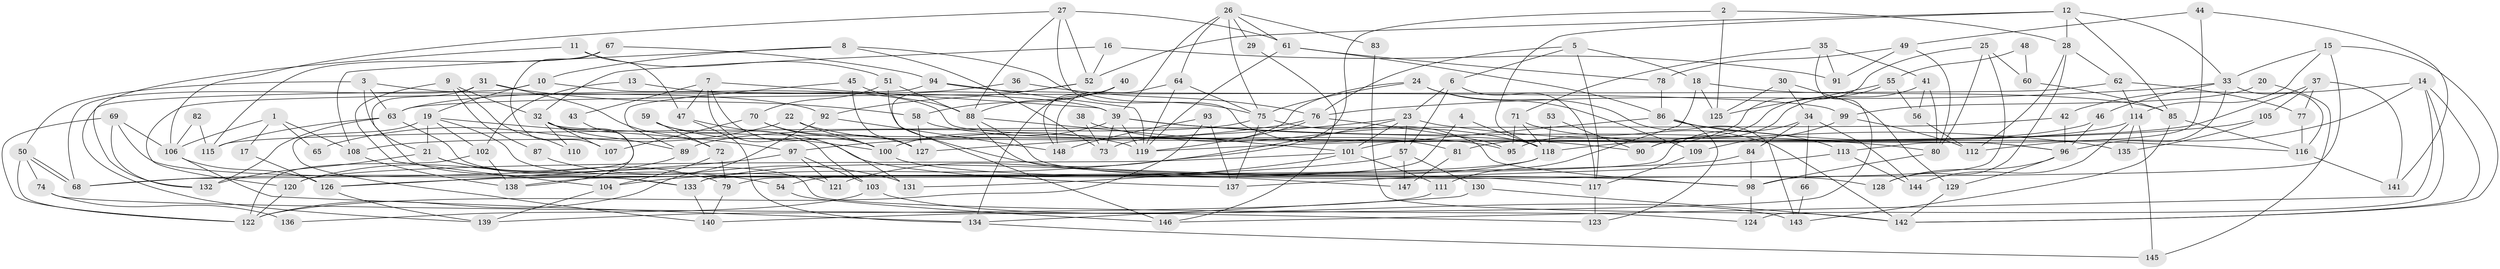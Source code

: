 // coarse degree distribution, {6: 0.18947368421052632, 3: 0.12631578947368421, 4: 0.2, 7: 0.10526315789473684, 10: 0.021052631578947368, 8: 0.05263157894736842, 5: 0.1368421052631579, 2: 0.11578947368421053, 9: 0.042105263157894736, 1: 0.010526315789473684}
// Generated by graph-tools (version 1.1) at 2025/24/03/03/25 07:24:03]
// undirected, 148 vertices, 296 edges
graph export_dot {
graph [start="1"]
  node [color=gray90,style=filled];
  1;
  2;
  3;
  4;
  5;
  6;
  7;
  8;
  9;
  10;
  11;
  12;
  13;
  14;
  15;
  16;
  17;
  18;
  19;
  20;
  21;
  22;
  23;
  24;
  25;
  26;
  27;
  28;
  29;
  30;
  31;
  32;
  33;
  34;
  35;
  36;
  37;
  38;
  39;
  40;
  41;
  42;
  43;
  44;
  45;
  46;
  47;
  48;
  49;
  50;
  51;
  52;
  53;
  54;
  55;
  56;
  57;
  58;
  59;
  60;
  61;
  62;
  63;
  64;
  65;
  66;
  67;
  68;
  69;
  70;
  71;
  72;
  73;
  74;
  75;
  76;
  77;
  78;
  79;
  80;
  81;
  82;
  83;
  84;
  85;
  86;
  87;
  88;
  89;
  90;
  91;
  92;
  93;
  94;
  95;
  96;
  97;
  98;
  99;
  100;
  101;
  102;
  103;
  104;
  105;
  106;
  107;
  108;
  109;
  110;
  111;
  112;
  113;
  114;
  115;
  116;
  117;
  118;
  119;
  120;
  121;
  122;
  123;
  124;
  125;
  126;
  127;
  128;
  129;
  130;
  131;
  132;
  133;
  134;
  135;
  136;
  137;
  138;
  139;
  140;
  141;
  142;
  143;
  144;
  145;
  146;
  147;
  148;
  1 -- 106;
  1 -- 108;
  1 -- 17;
  1 -- 65;
  2 -- 125;
  2 -- 28;
  2 -- 121;
  3 -- 21;
  3 -- 50;
  3 -- 63;
  3 -- 92;
  4 -- 118;
  4 -- 54;
  5 -- 76;
  5 -- 6;
  5 -- 18;
  5 -- 117;
  6 -- 57;
  6 -- 117;
  6 -- 23;
  7 -- 39;
  7 -- 100;
  7 -- 43;
  7 -- 47;
  7 -- 131;
  8 -- 75;
  8 -- 73;
  8 -- 10;
  8 -- 108;
  9 -- 32;
  9 -- 104;
  9 -- 87;
  9 -- 110;
  10 -- 139;
  10 -- 19;
  10 -- 96;
  11 -- 51;
  11 -- 47;
  11 -- 132;
  12 -- 33;
  12 -- 52;
  12 -- 28;
  12 -- 85;
  12 -- 118;
  13 -- 39;
  13 -- 102;
  14 -- 124;
  14 -- 142;
  14 -- 42;
  14 -- 112;
  14 -- 146;
  15 -- 33;
  15 -- 114;
  15 -- 133;
  15 -- 142;
  16 -- 32;
  16 -- 52;
  16 -- 91;
  17 -- 126;
  18 -- 111;
  18 -- 85;
  18 -- 125;
  19 -- 140;
  19 -- 21;
  19 -- 97;
  19 -- 102;
  19 -- 121;
  20 -- 99;
  20 -- 145;
  21 -- 79;
  21 -- 54;
  21 -- 132;
  22 -- 119;
  22 -- 100;
  22 -- 65;
  23 -- 57;
  23 -- 101;
  23 -- 104;
  23 -- 127;
  23 -- 135;
  24 -- 75;
  24 -- 109;
  24 -- 73;
  24 -- 143;
  25 -- 95;
  25 -- 98;
  25 -- 60;
  25 -- 80;
  26 -- 64;
  26 -- 39;
  26 -- 29;
  26 -- 61;
  26 -- 75;
  26 -- 83;
  27 -- 88;
  27 -- 61;
  27 -- 52;
  27 -- 81;
  27 -- 106;
  28 -- 128;
  28 -- 62;
  28 -- 112;
  29 -- 146;
  30 -- 125;
  30 -- 129;
  30 -- 34;
  31 -- 58;
  31 -- 133;
  31 -- 68;
  31 -- 72;
  32 -- 89;
  32 -- 96;
  32 -- 107;
  32 -- 110;
  32 -- 138;
  33 -- 76;
  33 -- 116;
  33 -- 46;
  33 -- 96;
  34 -- 84;
  34 -- 66;
  34 -- 79;
  34 -- 144;
  35 -- 71;
  35 -- 91;
  35 -- 41;
  35 -- 140;
  36 -- 63;
  36 -- 76;
  37 -- 141;
  37 -- 108;
  37 -- 77;
  37 -- 105;
  38 -- 73;
  38 -- 118;
  39 -- 119;
  39 -- 100;
  39 -- 73;
  39 -- 80;
  39 -- 90;
  40 -- 148;
  40 -- 134;
  40 -- 58;
  40 -- 88;
  41 -- 80;
  41 -- 56;
  41 -- 90;
  42 -- 96;
  42 -- 115;
  43 -- 68;
  44 -- 113;
  44 -- 49;
  44 -- 141;
  45 -- 88;
  45 -- 127;
  45 -- 89;
  46 -- 96;
  46 -- 81;
  47 -- 137;
  47 -- 134;
  48 -- 60;
  48 -- 55;
  49 -- 78;
  49 -- 80;
  49 -- 91;
  50 -- 122;
  50 -- 68;
  50 -- 68;
  50 -- 74;
  51 -- 88;
  51 -- 98;
  51 -- 70;
  52 -- 92;
  52 -- 146;
  53 -- 90;
  53 -- 118;
  54 -- 146;
  55 -- 56;
  55 -- 90;
  55 -- 125;
  56 -- 112;
  57 -- 68;
  57 -- 147;
  57 -- 130;
  58 -- 127;
  58 -- 95;
  59 -- 103;
  59 -- 72;
  59 -- 100;
  60 -- 85;
  61 -- 119;
  61 -- 78;
  61 -- 86;
  62 -- 63;
  62 -- 77;
  62 -- 114;
  63 -- 132;
  63 -- 115;
  63 -- 124;
  64 -- 148;
  64 -- 75;
  64 -- 119;
  66 -- 143;
  67 -- 115;
  67 -- 94;
  67 -- 107;
  69 -- 132;
  69 -- 133;
  69 -- 106;
  69 -- 122;
  70 -- 107;
  70 -- 100;
  70 -- 127;
  71 -- 142;
  71 -- 95;
  71 -- 118;
  72 -- 79;
  72 -- 104;
  74 -- 123;
  74 -- 136;
  75 -- 89;
  75 -- 98;
  75 -- 137;
  76 -- 97;
  76 -- 119;
  76 -- 95;
  77 -- 116;
  78 -- 86;
  79 -- 140;
  80 -- 98;
  81 -- 147;
  82 -- 115;
  82 -- 106;
  83 -- 142;
  84 -- 126;
  84 -- 98;
  85 -- 116;
  85 -- 143;
  86 -- 116;
  86 -- 101;
  86 -- 113;
  86 -- 123;
  87 -- 131;
  88 -- 101;
  88 -- 117;
  88 -- 128;
  89 -- 120;
  92 -- 122;
  92 -- 148;
  93 -- 137;
  93 -- 122;
  93 -- 148;
  94 -- 119;
  94 -- 120;
  94 -- 99;
  96 -- 128;
  96 -- 129;
  97 -- 121;
  97 -- 103;
  97 -- 126;
  98 -- 124;
  99 -- 112;
  99 -- 109;
  100 -- 147;
  101 -- 111;
  101 -- 120;
  101 -- 131;
  102 -- 138;
  102 -- 122;
  103 -- 143;
  103 -- 136;
  104 -- 139;
  105 -- 135;
  105 -- 119;
  106 -- 126;
  106 -- 134;
  108 -- 138;
  109 -- 117;
  111 -- 139;
  113 -- 144;
  113 -- 137;
  114 -- 118;
  114 -- 135;
  114 -- 144;
  114 -- 145;
  116 -- 141;
  117 -- 123;
  118 -- 133;
  118 -- 138;
  120 -- 122;
  126 -- 139;
  129 -- 142;
  130 -- 134;
  130 -- 142;
  133 -- 140;
  134 -- 145;
}
